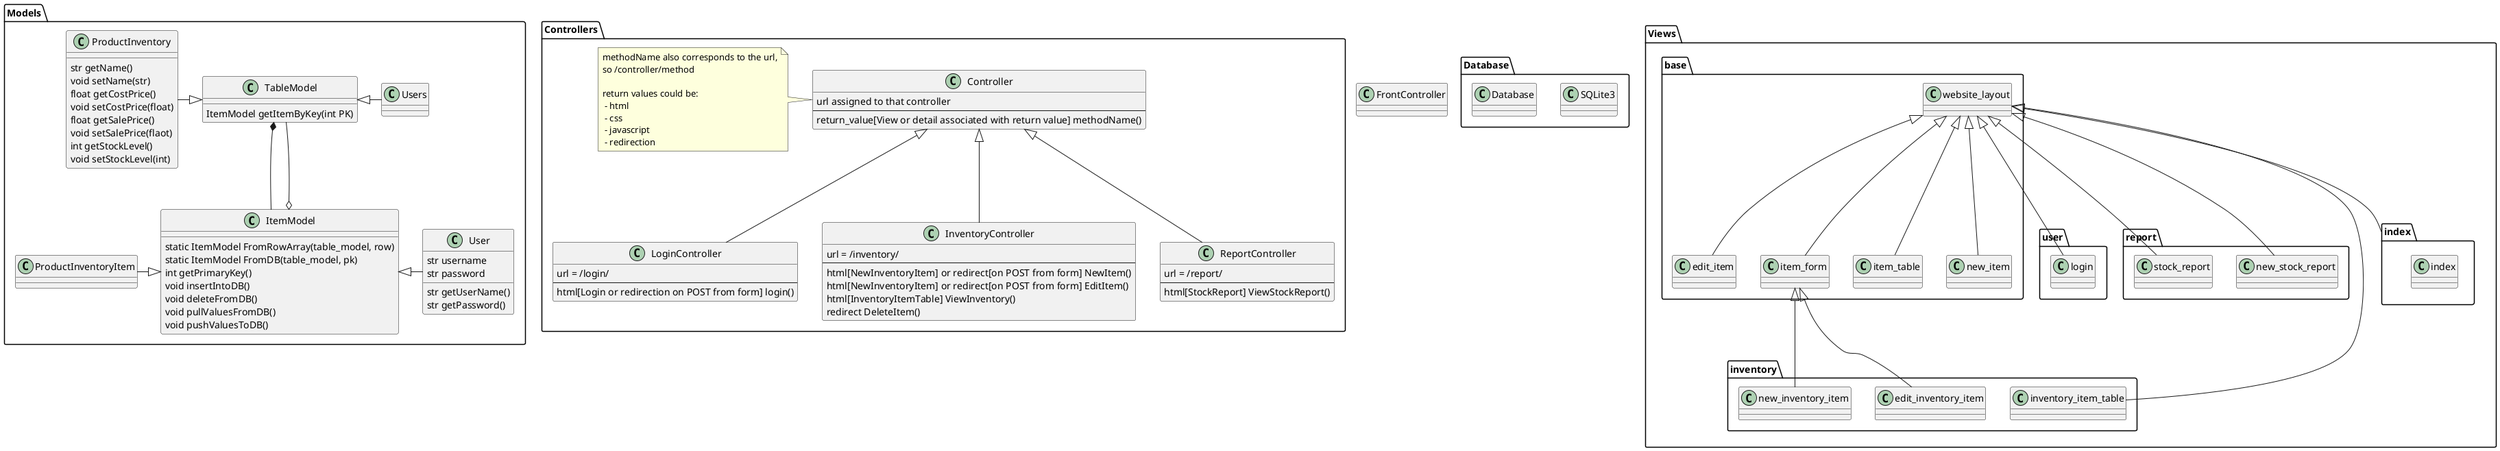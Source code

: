 @startuml

class FrontController

package Database {
  class SQLite3
  class Database
}
package Models {
  class ProductInventory {
    str getName()
    void setName(str)
    float getCostPrice()
    void setCostPrice(float)
    float getSalePrice()
    void setSalePrice(flaot)
    int getStockLevel()
    void setStockLevel(int)
  }

  class ProductInventoryItem

  class ItemModel {
    static ItemModel FromRowArray(table_model, row)
    static ItemModel FromDB(table_model, pk)
    int getPrimaryKey()
    void insertIntoDB()
    void deleteFromDB()
    void pullValuesFromDB()
    void pushValuesToDB()
  }

  class TableModel {
    ItemModel getItemByKey(int PK)
  }

  class User {
    str username
    str password

    str getUserName()
    str getPassword()
  }

  class Users

  TableModel <|-left- ProductInventory
  TableModel <|-right- Users
  ItemModel <|-left- ProductInventoryItem
  ItemModel <|-right- User
  TableModel *-down- ItemModel
  ItemModel o-up- TableModel
}

package Controllers {
  class Controller {
    url assigned to that controller
    --
    return_value[View or detail associated with return value] methodName()
  }

  note left of Controller
  methodName also corresponds to the url,
  so /controller/method

  return values could be:
   - html
   - css
   - javascript
   - redirection
  end note

  class LoginController {
    url = /login/
    --
    html[Login or redirection on POST from form] login()
  }
  class InventoryController {
    url = /inventory/
    --
    html[NewInventoryItem] or redirect[on POST from form] NewItem()
    html[NewInventoryItem] or redirect[on POST from form] EditItem()
    html[InventoryItemTable] ViewInventory()
    redirect DeleteItem()
  }

  class ReportController {
    url = /report/
    --
    html[StockReport] ViewStockReport()
  }

  Controller <|-- ReportController
  Controller <|-- InventoryController
  Controller <|-- LoginController
}

package Views {
  package user {
    class login
  }

  package report {
    class new_stock_report
    class stock_report
  }

  package inventory {
    class edit_inventory_item
    class inventory_item_table
    class new_inventory_item
  }

  package index {
    class index
  }

  package base {
    class edit_item
    class item_form
    class item_table
    class new_item
    class website_layout
  }

  website_layout <|-- new_item
  website_layout <|-- edit_item
  website_layout <|-- item_table
  website_layout <|-- item_form
  website_layout <|-- index
  website_layout <|-- stock_report
  website_layout <|-- new_stock_report
  website_layout <|-- login

  item_form <|-- new_inventory_item
  item_form <|-- edit_inventory_item
  website_layout <|-- inventory_item_table
}
@enduml
